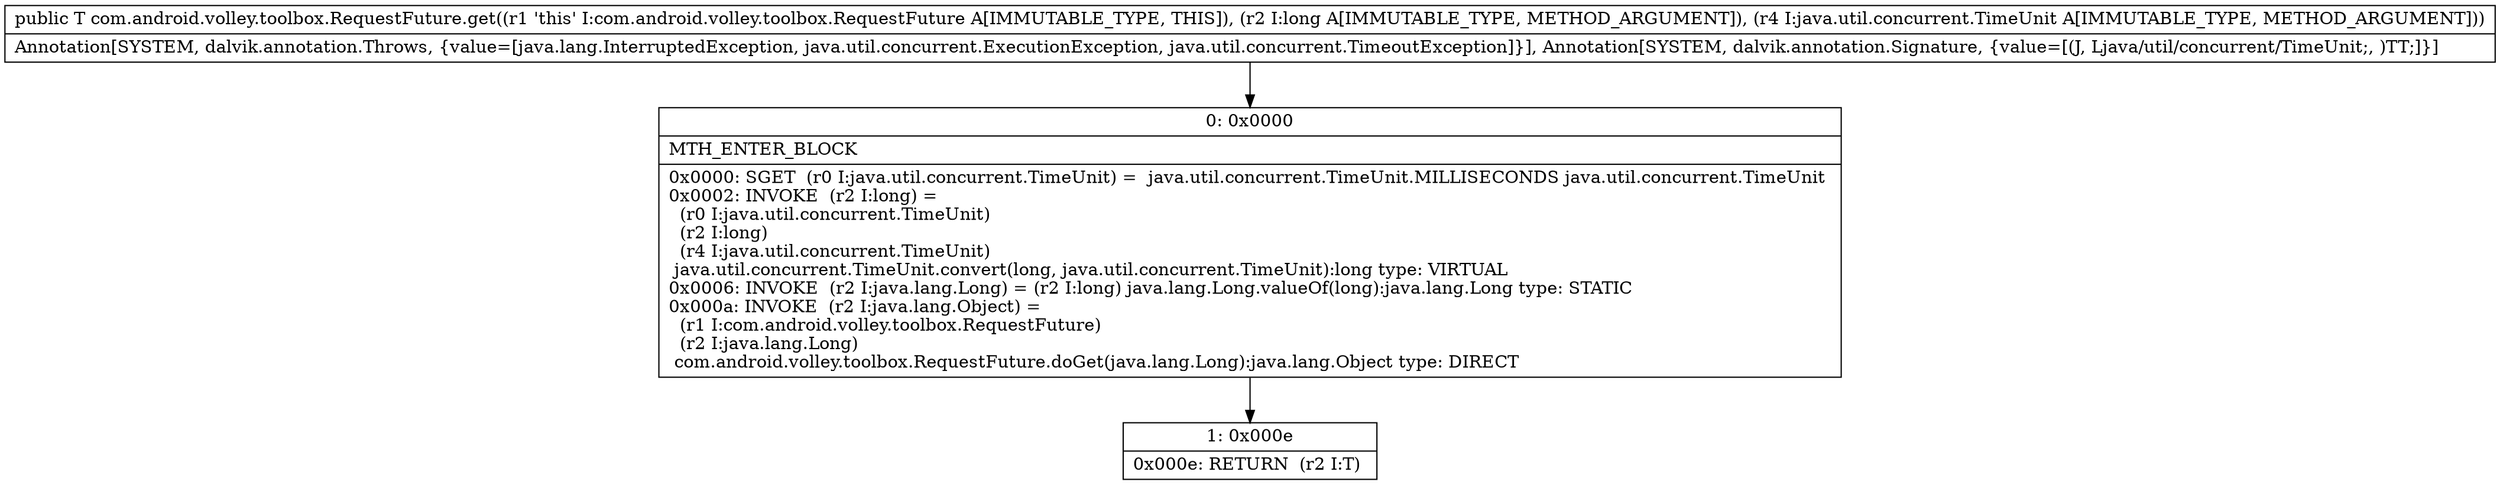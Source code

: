 digraph "CFG forcom.android.volley.toolbox.RequestFuture.get(JLjava\/util\/concurrent\/TimeUnit;)Ljava\/lang\/Object;" {
Node_0 [shape=record,label="{0\:\ 0x0000|MTH_ENTER_BLOCK\l|0x0000: SGET  (r0 I:java.util.concurrent.TimeUnit) =  java.util.concurrent.TimeUnit.MILLISECONDS java.util.concurrent.TimeUnit \l0x0002: INVOKE  (r2 I:long) = \l  (r0 I:java.util.concurrent.TimeUnit)\l  (r2 I:long)\l  (r4 I:java.util.concurrent.TimeUnit)\l java.util.concurrent.TimeUnit.convert(long, java.util.concurrent.TimeUnit):long type: VIRTUAL \l0x0006: INVOKE  (r2 I:java.lang.Long) = (r2 I:long) java.lang.Long.valueOf(long):java.lang.Long type: STATIC \l0x000a: INVOKE  (r2 I:java.lang.Object) = \l  (r1 I:com.android.volley.toolbox.RequestFuture)\l  (r2 I:java.lang.Long)\l com.android.volley.toolbox.RequestFuture.doGet(java.lang.Long):java.lang.Object type: DIRECT \l}"];
Node_1 [shape=record,label="{1\:\ 0x000e|0x000e: RETURN  (r2 I:T) \l}"];
MethodNode[shape=record,label="{public T com.android.volley.toolbox.RequestFuture.get((r1 'this' I:com.android.volley.toolbox.RequestFuture A[IMMUTABLE_TYPE, THIS]), (r2 I:long A[IMMUTABLE_TYPE, METHOD_ARGUMENT]), (r4 I:java.util.concurrent.TimeUnit A[IMMUTABLE_TYPE, METHOD_ARGUMENT]))  | Annotation[SYSTEM, dalvik.annotation.Throws, \{value=[java.lang.InterruptedException, java.util.concurrent.ExecutionException, java.util.concurrent.TimeoutException]\}], Annotation[SYSTEM, dalvik.annotation.Signature, \{value=[(J, Ljava\/util\/concurrent\/TimeUnit;, )TT;]\}]\l}"];
MethodNode -> Node_0;
Node_0 -> Node_1;
}

